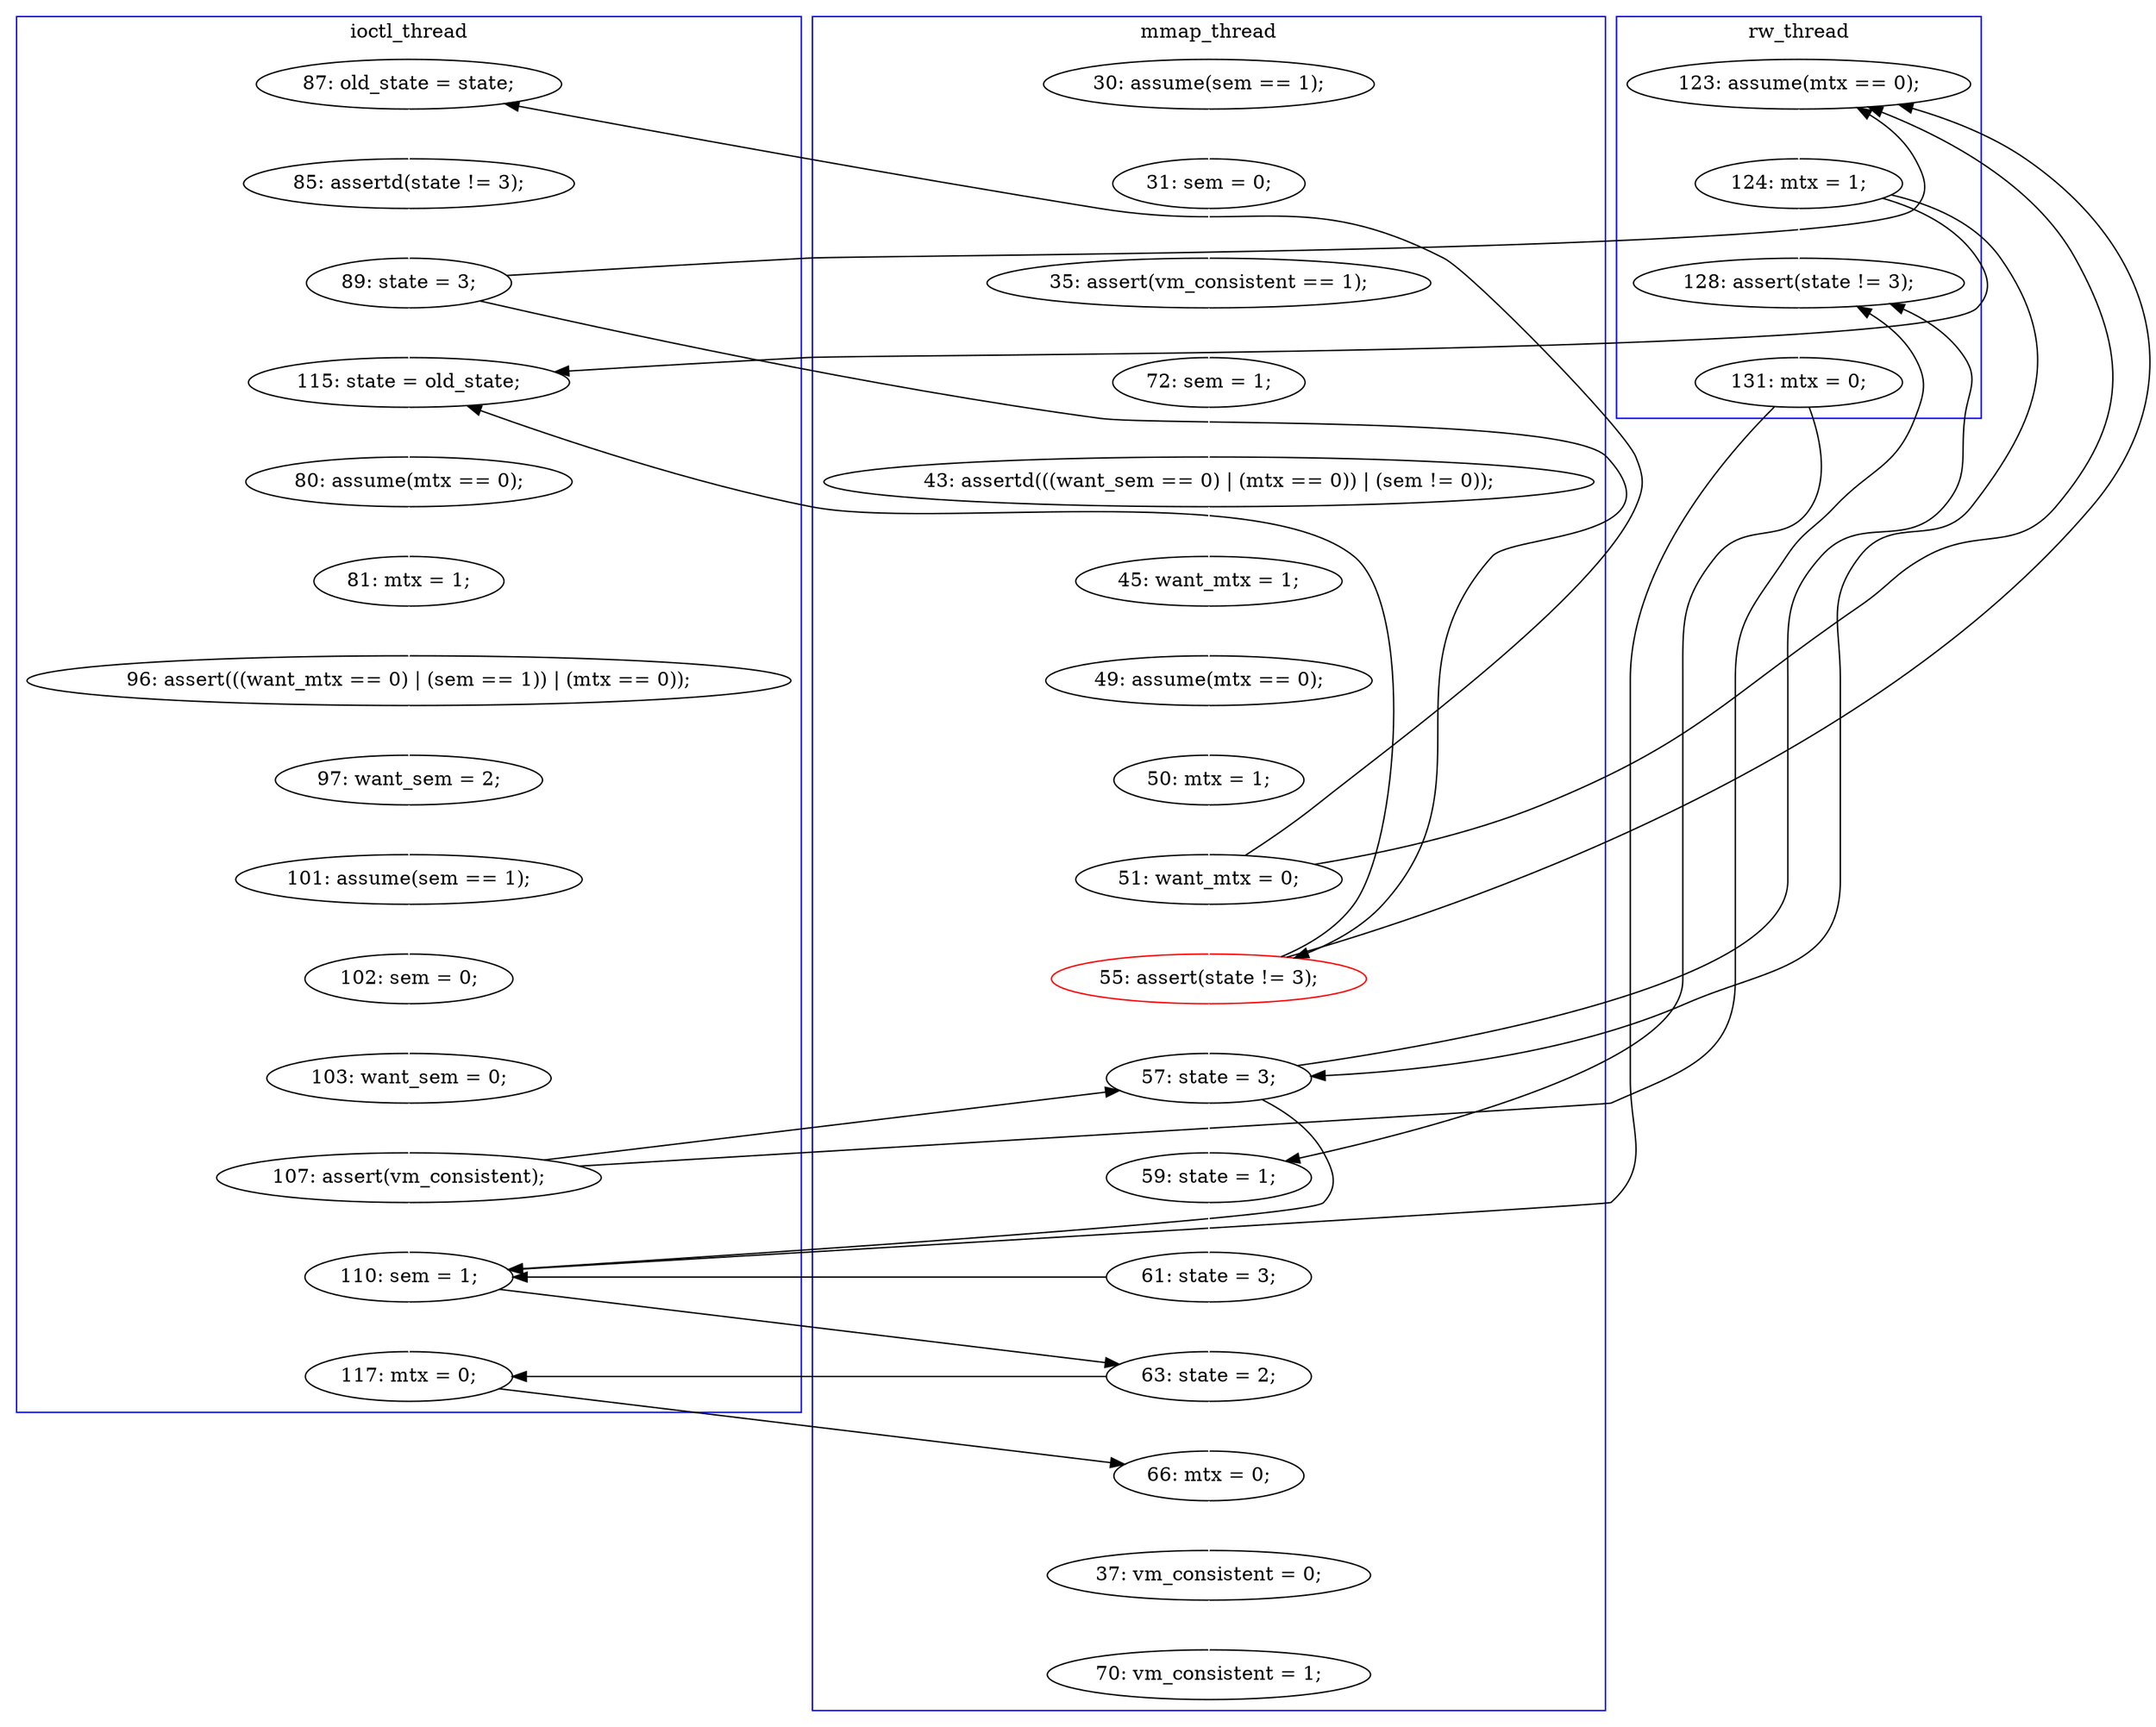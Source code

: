 digraph Counterexample {
	18 -> 26 [color = white, style = solid]
	11 -> 12 [color = white, style = solid]
	26 -> 29 [color = black, style = solid, constraint = false]
	38 -> 40 [color = black, style = solid, constraint = false]
	43 -> 45 [color = white, style = solid]
	38 -> 44 [color = white, style = solid]
	17 -> 18 [color = white, style = solid]
	45 -> 46 [color = black, style = solid, constraint = false]
	51 -> 53 [color = white, style = solid]
	24 -> 25 [color = white, style = solid]
	40 -> 41 [color = white, style = solid]
	25 -> 29 [color = white, style = solid]
	39 -> 44 [color = black, style = solid, constraint = false]
	18 -> 22 [color = black, style = solid, constraint = false]
	42 -> 43 [color = white, style = solid]
	29 -> 30 [color = white, style = solid]
	28 -> 29 [color = black, style = solid, constraint = false]
	34 -> 35 [color = white, style = solid]
	26 -> 39 [color = white, style = solid]
	44 -> 45 [color = black, style = solid, constraint = false]
	38 -> 39 [color = black, style = solid, constraint = false]
	35 -> 36 [color = white, style = solid]
	37 -> 38 [color = white, style = solid]
	13 -> 14 [color = white, style = solid]
	39 -> 40 [color = black, style = solid, constraint = false]
	36 -> 37 [color = white, style = solid]
	30 -> 31 [color = white, style = solid]
	12 -> 13 [color = white, style = solid]
	46 -> 48 [color = black, style = solid, constraint = false]
	39 -> 42 [color = white, style = solid]
	28 -> 40 [color = white, style = solid]
	25 -> 26 [color = black, style = solid, constraint = false]
	16 -> 17 [color = white, style = solid]
	41 -> 42 [color = black, style = solid, constraint = false]
	45 -> 48 [color = white, style = solid]
	28 -> 39 [color = black, style = solid, constraint = false]
	14 -> 15 [color = white, style = solid]
	44 -> 46 [color = white, style = solid]
	25 -> 27 [color = black, style = solid, constraint = false]
	48 -> 51 [color = white, style = solid]
	15 -> 16 [color = white, style = solid]
	22 -> 24 [color = white, style = solid]
	31 -> 33 [color = white, style = solid]
	26 -> 27 [color = black, style = solid, constraint = false]
	41 -> 44 [color = black, style = solid, constraint = false]
	43 -> 44 [color = black, style = solid, constraint = false]
	10 -> 11 [color = white, style = solid]
	18 -> 27 [color = black, style = solid, constraint = false]
	33 -> 34 [color = white, style = solid]
	27 -> 28 [color = white, style = solid]
	subgraph cluster3 {
		label = rw_thread
		color = blue
		41  [label = "131: mtx = 0;"]
		40  [label = "128: assert(state != 3);"]
		28  [label = "124: mtx = 1;"]
		27  [label = "123: assume(mtx == 0);"]
	}
	subgraph cluster2 {
		label = ioctl_thread
		color = blue
		36  [label = "102: sem = 0;"]
		24  [label = "85: assertd(state != 3);"]
		30  [label = "80: assume(mtx == 0);"]
		38  [label = "107: assert(vm_consistent);"]
		25  [label = "89: state = 3;"]
		29  [label = "115: state = old_state;"]
		33  [label = "96: assert(((want_mtx == 0) | (sem == 1)) | (mtx == 0));"]
		46  [label = "117: mtx = 0;"]
		22  [label = "87: old_state = state;"]
		44  [label = "110: sem = 1;"]
		31  [label = "81: mtx = 1;"]
		35  [label = "101: assume(sem == 1);"]
		37  [label = "103: want_sem = 0;"]
		34  [label = "97: want_sem = 2;"]
	}
	subgraph cluster1 {
		label = mmap_thread
		color = blue
		42  [label = "59: state = 1;"]
		14  [label = "43: assertd(((want_sem == 0) | (mtx == 0)) | (sem != 0));"]
		39  [label = "57: state = 3;"]
		12  [label = "35: assert(vm_consistent == 1);"]
		48  [label = "66: mtx = 0;"]
		51  [label = "37: vm_consistent = 0;"]
		43  [label = "61: state = 3;"]
		17  [label = "50: mtx = 1;"]
		13  [label = "72: sem = 1;"]
		45  [label = "63: state = 2;"]
		53  [label = "70: vm_consistent = 1;"]
		26  [label = "55: assert(state != 3);", color = red]
		15  [label = "45: want_mtx = 1;"]
		11  [label = "31: sem = 0;"]
		16  [label = "49: assume(mtx == 0);"]
		10  [label = "30: assume(sem == 1);"]
		18  [label = "51: want_mtx = 0;"]
	}
}